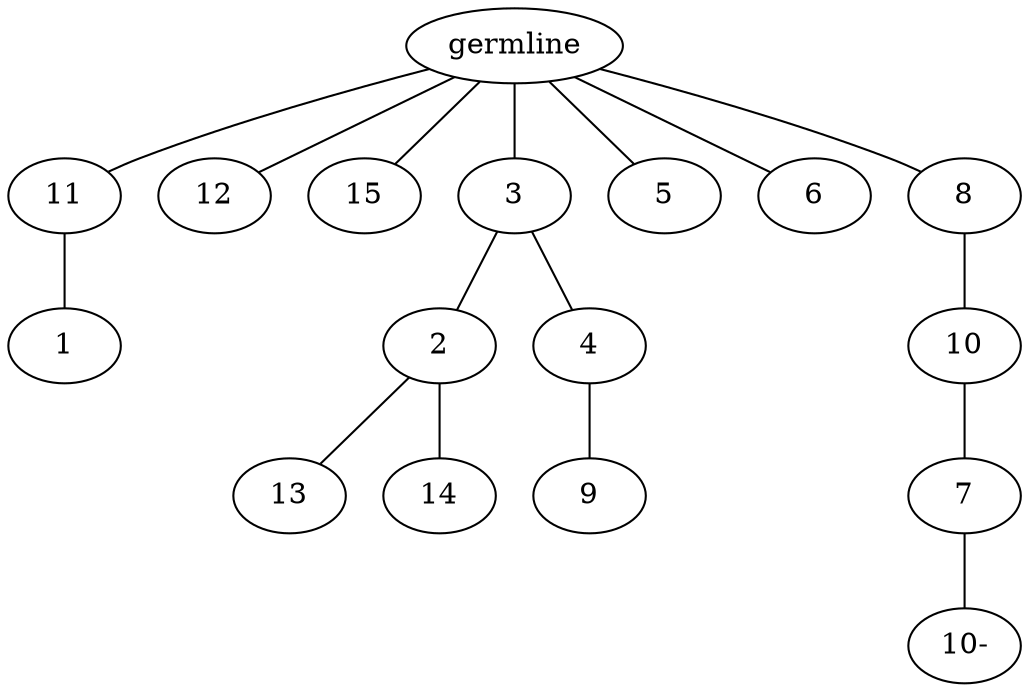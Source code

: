 graph tree {
    "140296073144544" [label="germline"];
    "140296072821296" [label="11"];
    "140296072720288" [label="1"];
    "140296072822208" [label="12"];
    "140296072821776" [label="15"];
    "140296072719040" [label="3"];
    "140296072716832" [label="2"];
    "140296072716976" [label="13"];
    "140296073193840" [label="14"];
    "140296072719376" [label="4"];
    "140296073192880" [label="9"];
    "140296072718416" [label="5"];
    "140296073154672" [label="6"];
    "140296072717360" [label="8"];
    "140296073170080" [label="10"];
    "140296073167872" [label="7"];
    "140296073069376" [label="10-"];
    "140296073144544" -- "140296072821296";
    "140296073144544" -- "140296072822208";
    "140296073144544" -- "140296072821776";
    "140296073144544" -- "140296072719040";
    "140296073144544" -- "140296072718416";
    "140296073144544" -- "140296073154672";
    "140296073144544" -- "140296072717360";
    "140296072821296" -- "140296072720288";
    "140296072719040" -- "140296072716832";
    "140296072719040" -- "140296072719376";
    "140296072716832" -- "140296072716976";
    "140296072716832" -- "140296073193840";
    "140296072719376" -- "140296073192880";
    "140296072717360" -- "140296073170080";
    "140296073170080" -- "140296073167872";
    "140296073167872" -- "140296073069376";
}
